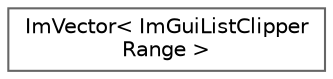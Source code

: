 digraph "Graphical Class Hierarchy"
{
 // LATEX_PDF_SIZE
  bgcolor="transparent";
  edge [fontname=Helvetica,fontsize=10,labelfontname=Helvetica,labelfontsize=10];
  node [fontname=Helvetica,fontsize=10,shape=box,height=0.2,width=0.4];
  rankdir="LR";
  Node0 [label="ImVector\< ImGuiListClipper\lRange \>",height=0.2,width=0.4,color="grey40", fillcolor="white", style="filled",URL="$struct_im_vector.html",tooltip=" "];
}
